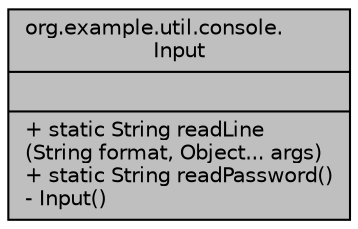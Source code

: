 digraph "org.example.util.console.Input"
{
 // LATEX_PDF_SIZE
  edge [fontname="Helvetica",fontsize="10",labelfontname="Helvetica",labelfontsize="10"];
  node [fontname="Helvetica",fontsize="10",shape=record];
  Node1 [label="{org.example.util.console.\lInput\n||+ static String readLine\l(String format, Object... args)\l+ static String readPassword()\l-  Input()\l}",height=0.2,width=0.4,color="black", fillcolor="grey75", style="filled", fontcolor="black",tooltip="Classe per gestione degli INPUT per lo SYSTEM_IN."];
}
